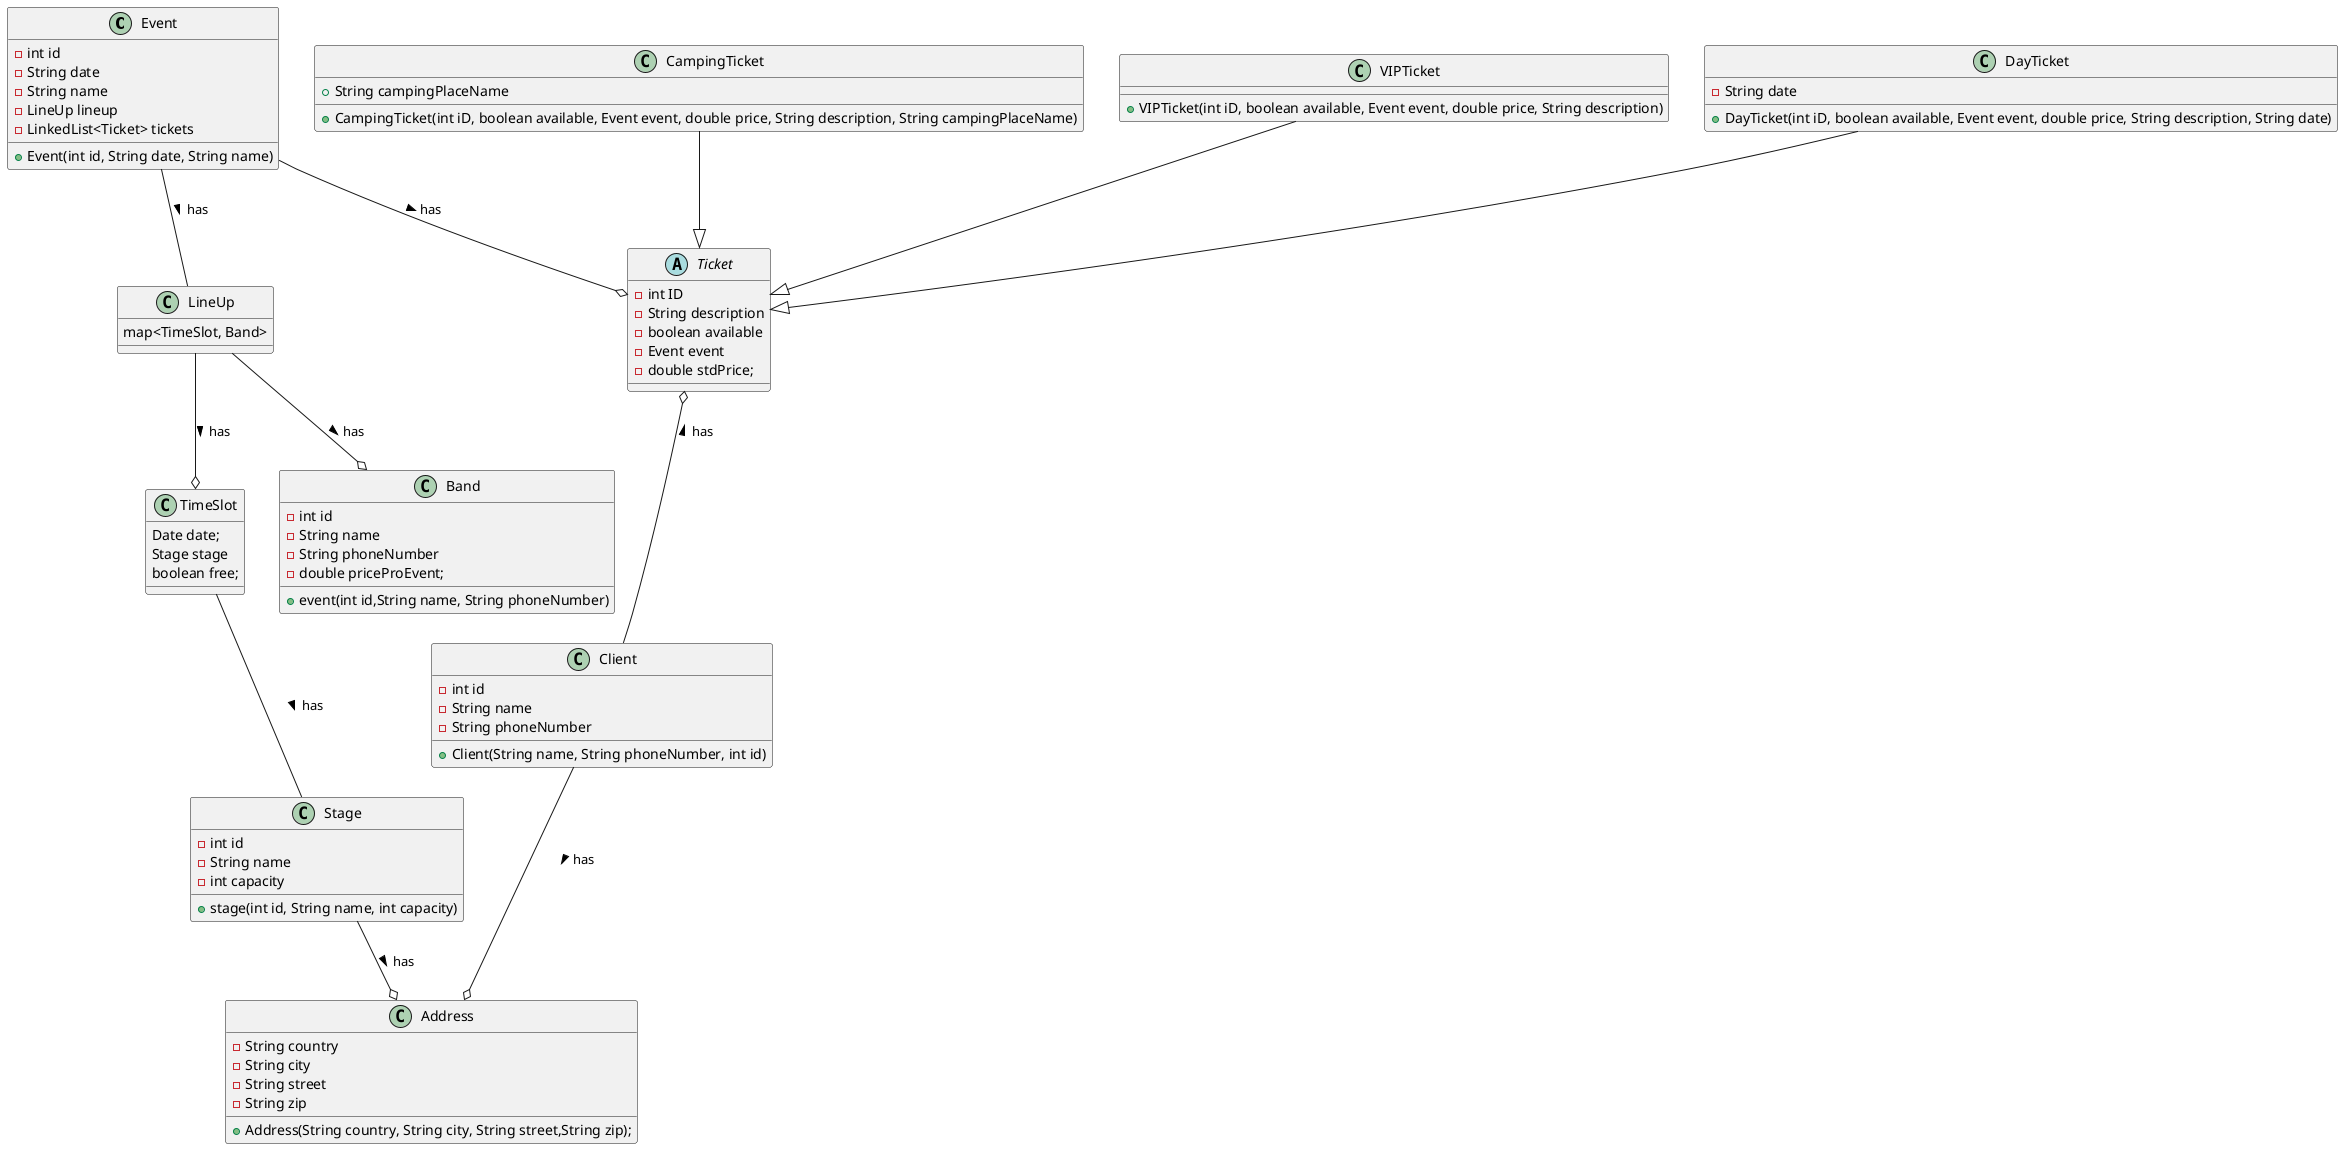 @startuml
Event --o Ticket : > has
Event -- LineUp : > has
Ticket o-- Client : < has
CampingTicket --|> Ticket
VIPTicket --|> Ticket
DayTicket --|> Ticket
Stage --o Address : > has
Client --o Address : > has
TimeSlot -- Stage : > has
LineUp --o TimeSlot : > has
LineUp --o Band : > has


class Client{
-int id
-String name
-String phoneNumber
+Client(String name, String phoneNumber, int id)
}
abstract class Ticket{
-int ID
-String description
-boolean available
-Event event
-double stdPrice;
}

class Event{
-int id
-String date
-String name
-LineUp lineup
-LinkedList<Ticket> tickets
+Event(int id, String date, String name)

}
class Band{
-int id
-String name
-String phoneNumber
-double priceProEvent;
+event(int id,String name, String phoneNumber)
}
class Stage{
-int id
-String name
-int capacity
+stage(int id, String name, int capacity)
}
class Address{
-String country
-String city
-String street
-String zip
+Address(String country, String city, String street,String zip);
}
class DayTicket{
-String date
+DayTicket(int iD, boolean available, Event event, double price, String description, String date)
}
class CampingTicket{
+String campingPlaceName
+CampingTicket(int iD, boolean available, Event event, double price, String description, String campingPlaceName)
}
class VIPTicket{
+VIPTicket(int iD, boolean available, Event event, double price, String description)
}
class LineUp{
map<TimeSlot, Band>
}
class TimeSlot{
Date date;
Stage stage
boolean free;
}
@enduml
